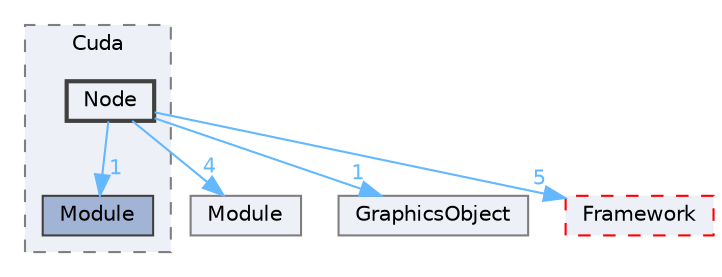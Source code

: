 digraph "E:/Peridyno/peridyno/src/Rendering/Engine/OpenGL/Backend/Cuda/Node"
{
 // LATEX_PDF_SIZE
  bgcolor="transparent";
  edge [fontname=Helvetica,fontsize=10,labelfontname=Helvetica,labelfontsize=10];
  node [fontname=Helvetica,fontsize=10,shape=box,height=0.2,width=0.4];
  compound=true
  subgraph clusterdir_c80ddc90d89158365f5c9c649e2c3031 {
    graph [ bgcolor="#edf0f7", pencolor="grey50", label="Cuda", fontname=Helvetica,fontsize=10 style="filled,dashed", URL="dir_c80ddc90d89158365f5c9c649e2c3031.html",tooltip=""]
  dir_f7167a4f07337d4d57ab30fc284d6951 [label="Module", fillcolor="#a2b4d6", color="grey25", style="filled", URL="dir_f7167a4f07337d4d57ab30fc284d6951.html",tooltip=""];
  dir_378d09a2e3f04538b99197c8eed94fb8 [label="Node", fillcolor="#edf0f7", color="grey25", style="filled,bold", URL="dir_378d09a2e3f04538b99197c8eed94fb8.html",tooltip=""];
  }
  dir_7d7e55782c67524723b2ed44696b15cc [label="Module", fillcolor="#edf0f7", color="grey50", style="filled", URL="dir_7d7e55782c67524723b2ed44696b15cc.html",tooltip=""];
  dir_88335b73e8747ee02b5f2b53e8d9e10d [label="GraphicsObject", fillcolor="#edf0f7", color="grey50", style="filled", URL="dir_88335b73e8747ee02b5f2b53e8d9e10d.html",tooltip=""];
  dir_c2c045169feb12a9231cac4869e44751 [label="Framework", fillcolor="#edf0f7", color="red", style="filled,dashed", URL="dir_c2c045169feb12a9231cac4869e44751.html",tooltip=""];
  dir_378d09a2e3f04538b99197c8eed94fb8->dir_7d7e55782c67524723b2ed44696b15cc [headlabel="4", labeldistance=1.5 headhref="dir_000053_000048.html" href="dir_000053_000048.html" color="steelblue1" fontcolor="steelblue1"];
  dir_378d09a2e3f04538b99197c8eed94fb8->dir_88335b73e8747ee02b5f2b53e8d9e10d [headlabel="1", labeldistance=1.5 headhref="dir_000053_000025.html" href="dir_000053_000025.html" color="steelblue1" fontcolor="steelblue1"];
  dir_378d09a2e3f04538b99197c8eed94fb8->dir_c2c045169feb12a9231cac4869e44751 [headlabel="5", labeldistance=1.5 headhref="dir_000053_000022.html" href="dir_000053_000022.html" color="steelblue1" fontcolor="steelblue1"];
  dir_378d09a2e3f04538b99197c8eed94fb8->dir_f7167a4f07337d4d57ab30fc284d6951 [headlabel="1", labeldistance=1.5 headhref="dir_000053_000046.html" href="dir_000053_000046.html" color="steelblue1" fontcolor="steelblue1"];
}
